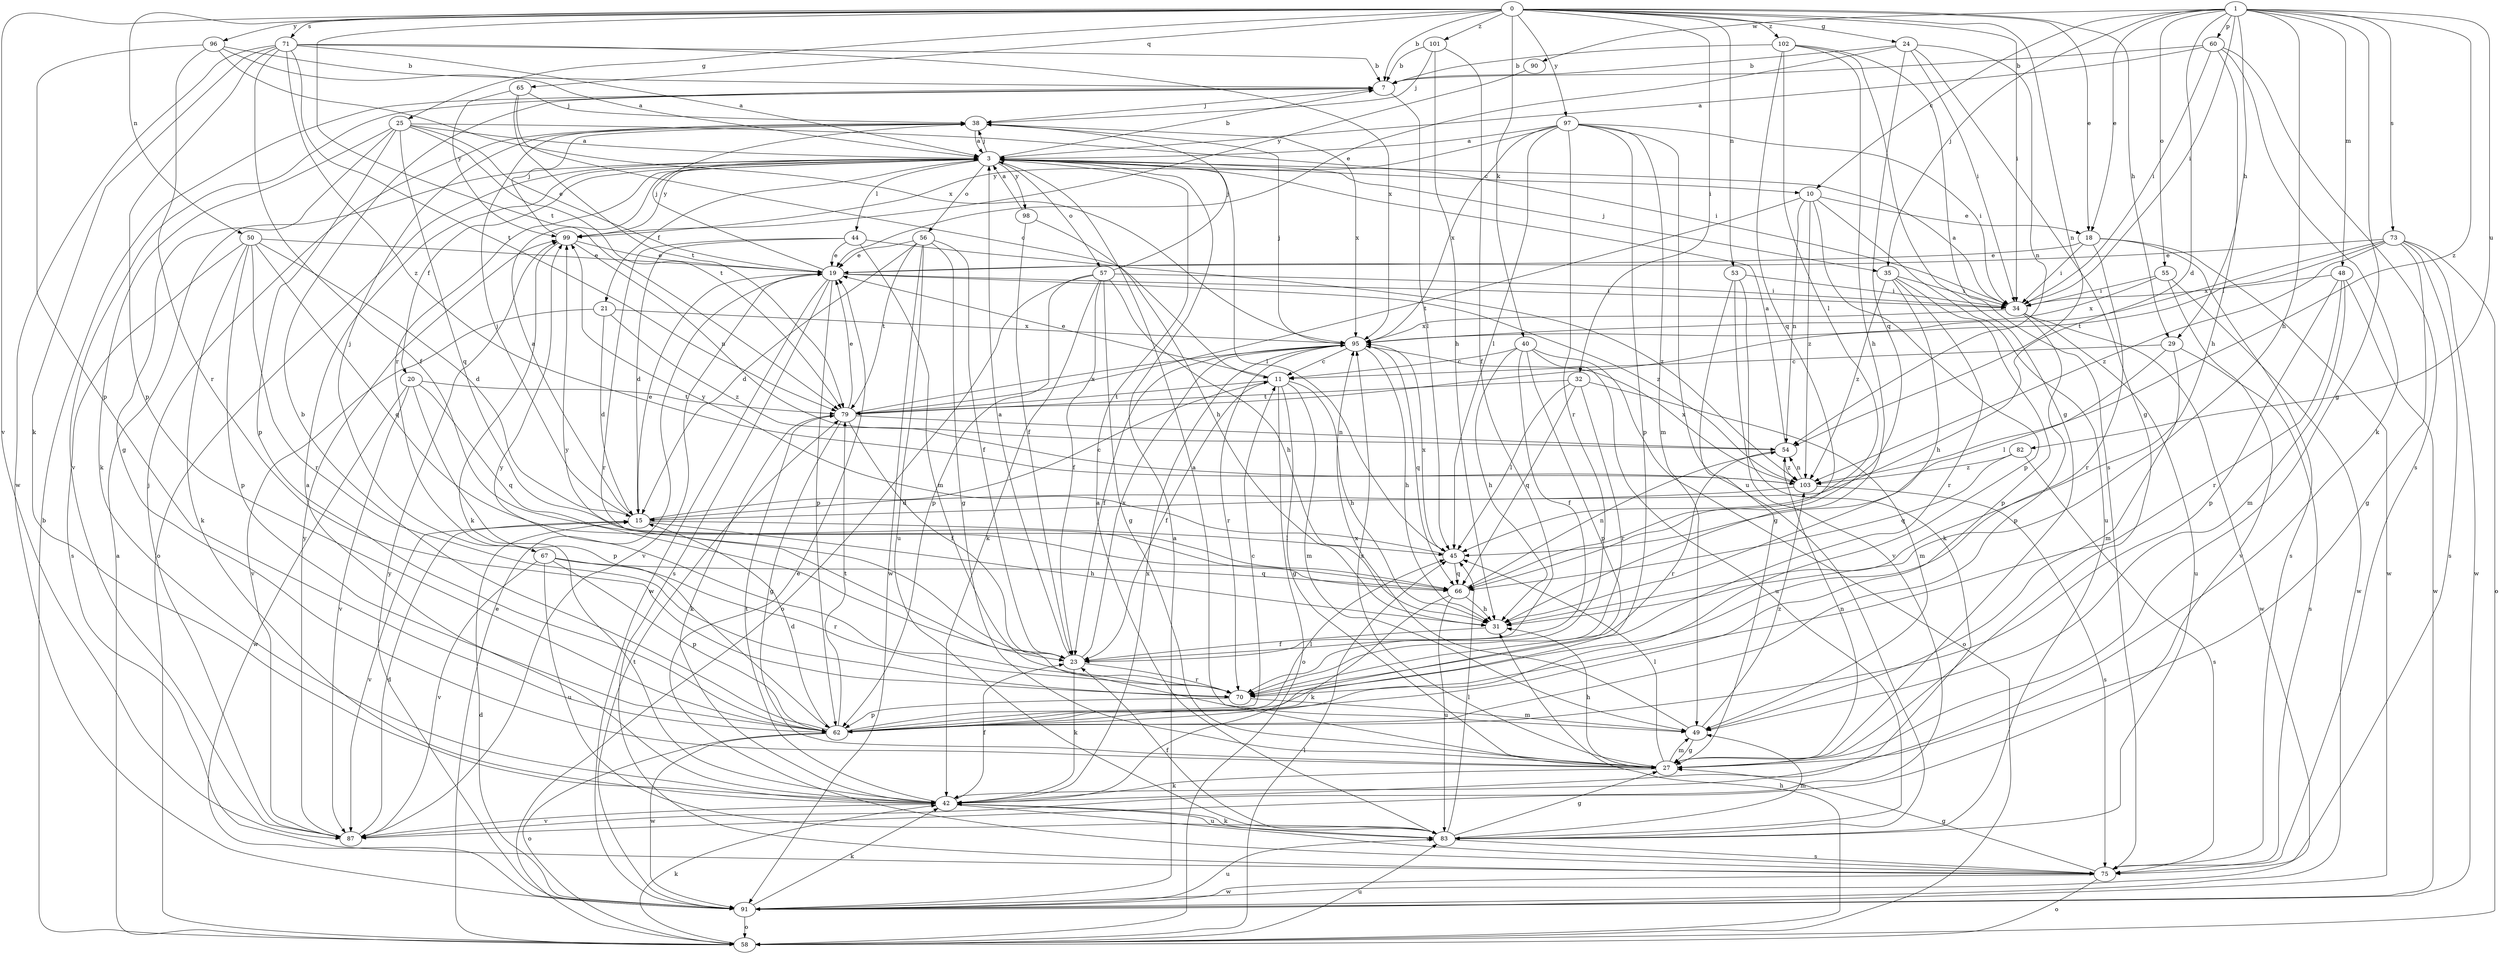 strict digraph  {
0;
1;
3;
7;
10;
11;
15;
18;
19;
20;
21;
23;
24;
25;
27;
29;
31;
32;
34;
35;
38;
40;
42;
44;
45;
48;
49;
50;
53;
54;
55;
56;
57;
58;
60;
62;
65;
66;
67;
70;
71;
73;
75;
79;
82;
83;
87;
90;
91;
95;
96;
97;
98;
99;
101;
102;
103;
0 -> 7  [label=b];
0 -> 18  [label=e];
0 -> 24  [label=g];
0 -> 25  [label=g];
0 -> 29  [label=h];
0 -> 32  [label=i];
0 -> 34  [label=i];
0 -> 40  [label=k];
0 -> 50  [label=n];
0 -> 53  [label=n];
0 -> 54  [label=n];
0 -> 65  [label=q];
0 -> 71  [label=s];
0 -> 79  [label=t];
0 -> 87  [label=v];
0 -> 96  [label=y];
0 -> 97  [label=y];
0 -> 101  [label=z];
0 -> 102  [label=z];
1 -> 10  [label=c];
1 -> 15  [label=d];
1 -> 18  [label=e];
1 -> 27  [label=g];
1 -> 29  [label=h];
1 -> 31  [label=h];
1 -> 34  [label=i];
1 -> 35  [label=j];
1 -> 48  [label=m];
1 -> 55  [label=o];
1 -> 60  [label=p];
1 -> 73  [label=s];
1 -> 82  [label=u];
1 -> 90  [label=w];
1 -> 103  [label=z];
3 -> 7  [label=b];
3 -> 10  [label=c];
3 -> 20  [label=f];
3 -> 21  [label=f];
3 -> 35  [label=j];
3 -> 38  [label=j];
3 -> 44  [label=l];
3 -> 45  [label=l];
3 -> 56  [label=o];
3 -> 57  [label=o];
3 -> 58  [label=o];
3 -> 67  [label=r];
3 -> 98  [label=y];
3 -> 99  [label=y];
7 -> 38  [label=j];
7 -> 45  [label=l];
7 -> 87  [label=v];
10 -> 18  [label=e];
10 -> 54  [label=n];
10 -> 62  [label=p];
10 -> 79  [label=t];
10 -> 83  [label=u];
10 -> 103  [label=z];
11 -> 19  [label=e];
11 -> 23  [label=f];
11 -> 27  [label=g];
11 -> 31  [label=h];
11 -> 49  [label=m];
11 -> 58  [label=o];
11 -> 79  [label=t];
15 -> 3  [label=a];
15 -> 11  [label=c];
15 -> 19  [label=e];
15 -> 31  [label=h];
15 -> 38  [label=j];
15 -> 45  [label=l];
15 -> 87  [label=v];
18 -> 19  [label=e];
18 -> 34  [label=i];
18 -> 70  [label=r];
18 -> 75  [label=s];
18 -> 91  [label=w];
19 -> 34  [label=i];
19 -> 38  [label=j];
19 -> 62  [label=p];
19 -> 75  [label=s];
19 -> 87  [label=v];
19 -> 91  [label=w];
19 -> 103  [label=z];
20 -> 62  [label=p];
20 -> 66  [label=q];
20 -> 79  [label=t];
20 -> 87  [label=v];
20 -> 91  [label=w];
21 -> 15  [label=d];
21 -> 87  [label=v];
21 -> 95  [label=x];
21 -> 103  [label=z];
23 -> 3  [label=a];
23 -> 42  [label=k];
23 -> 70  [label=r];
23 -> 95  [label=x];
23 -> 99  [label=y];
24 -> 7  [label=b];
24 -> 19  [label=e];
24 -> 27  [label=g];
24 -> 34  [label=i];
24 -> 54  [label=n];
24 -> 66  [label=q];
25 -> 3  [label=a];
25 -> 19  [label=e];
25 -> 27  [label=g];
25 -> 34  [label=i];
25 -> 42  [label=k];
25 -> 62  [label=p];
25 -> 66  [label=q];
25 -> 79  [label=t];
27 -> 3  [label=a];
27 -> 31  [label=h];
27 -> 42  [label=k];
27 -> 45  [label=l];
27 -> 49  [label=m];
27 -> 54  [label=n];
27 -> 95  [label=x];
29 -> 11  [label=c];
29 -> 45  [label=l];
29 -> 49  [label=m];
29 -> 75  [label=s];
31 -> 23  [label=f];
32 -> 45  [label=l];
32 -> 49  [label=m];
32 -> 66  [label=q];
32 -> 70  [label=r];
32 -> 79  [label=t];
34 -> 3  [label=a];
34 -> 62  [label=p];
34 -> 83  [label=u];
34 -> 91  [label=w];
34 -> 95  [label=x];
35 -> 31  [label=h];
35 -> 34  [label=i];
35 -> 62  [label=p];
35 -> 70  [label=r];
35 -> 103  [label=z];
38 -> 3  [label=a];
38 -> 95  [label=x];
40 -> 11  [label=c];
40 -> 23  [label=f];
40 -> 31  [label=h];
40 -> 58  [label=o];
40 -> 62  [label=p];
40 -> 83  [label=u];
42 -> 3  [label=a];
42 -> 23  [label=f];
42 -> 75  [label=s];
42 -> 79  [label=t];
42 -> 83  [label=u];
42 -> 87  [label=v];
42 -> 95  [label=x];
44 -> 15  [label=d];
44 -> 19  [label=e];
44 -> 49  [label=m];
44 -> 70  [label=r];
44 -> 103  [label=z];
45 -> 66  [label=q];
45 -> 95  [label=x];
45 -> 99  [label=y];
48 -> 34  [label=i];
48 -> 49  [label=m];
48 -> 62  [label=p];
48 -> 70  [label=r];
48 -> 91  [label=w];
49 -> 27  [label=g];
49 -> 95  [label=x];
49 -> 103  [label=z];
50 -> 15  [label=d];
50 -> 19  [label=e];
50 -> 42  [label=k];
50 -> 62  [label=p];
50 -> 66  [label=q];
50 -> 70  [label=r];
50 -> 75  [label=s];
53 -> 27  [label=g];
53 -> 34  [label=i];
53 -> 42  [label=k];
53 -> 87  [label=v];
54 -> 3  [label=a];
54 -> 70  [label=r];
54 -> 103  [label=z];
55 -> 34  [label=i];
55 -> 87  [label=v];
55 -> 91  [label=w];
55 -> 95  [label=x];
56 -> 15  [label=d];
56 -> 19  [label=e];
56 -> 23  [label=f];
56 -> 27  [label=g];
56 -> 79  [label=t];
56 -> 83  [label=u];
56 -> 91  [label=w];
57 -> 23  [label=f];
57 -> 27  [label=g];
57 -> 31  [label=h];
57 -> 34  [label=i];
57 -> 38  [label=j];
57 -> 42  [label=k];
57 -> 58  [label=o];
57 -> 62  [label=p];
58 -> 3  [label=a];
58 -> 7  [label=b];
58 -> 19  [label=e];
58 -> 31  [label=h];
58 -> 42  [label=k];
58 -> 45  [label=l];
58 -> 83  [label=u];
60 -> 3  [label=a];
60 -> 7  [label=b];
60 -> 31  [label=h];
60 -> 34  [label=i];
60 -> 42  [label=k];
60 -> 75  [label=s];
62 -> 7  [label=b];
62 -> 11  [label=c];
62 -> 15  [label=d];
62 -> 45  [label=l];
62 -> 58  [label=o];
62 -> 79  [label=t];
62 -> 91  [label=w];
65 -> 11  [label=c];
65 -> 38  [label=j];
65 -> 79  [label=t];
65 -> 99  [label=y];
66 -> 31  [label=h];
66 -> 42  [label=k];
66 -> 54  [label=n];
66 -> 83  [label=u];
67 -> 38  [label=j];
67 -> 62  [label=p];
67 -> 66  [label=q];
67 -> 70  [label=r];
67 -> 83  [label=u];
67 -> 87  [label=v];
70 -> 49  [label=m];
70 -> 62  [label=p];
70 -> 99  [label=y];
71 -> 3  [label=a];
71 -> 7  [label=b];
71 -> 23  [label=f];
71 -> 42  [label=k];
71 -> 62  [label=p];
71 -> 79  [label=t];
71 -> 91  [label=w];
71 -> 95  [label=x];
71 -> 103  [label=z];
73 -> 19  [label=e];
73 -> 27  [label=g];
73 -> 58  [label=o];
73 -> 75  [label=s];
73 -> 79  [label=t];
73 -> 91  [label=w];
73 -> 95  [label=x];
73 -> 103  [label=z];
75 -> 19  [label=e];
75 -> 27  [label=g];
75 -> 58  [label=o];
75 -> 91  [label=w];
79 -> 19  [label=e];
79 -> 23  [label=f];
79 -> 27  [label=g];
79 -> 42  [label=k];
79 -> 54  [label=n];
79 -> 95  [label=x];
82 -> 66  [label=q];
82 -> 75  [label=s];
82 -> 103  [label=z];
83 -> 3  [label=a];
83 -> 23  [label=f];
83 -> 27  [label=g];
83 -> 42  [label=k];
83 -> 45  [label=l];
83 -> 49  [label=m];
83 -> 75  [label=s];
87 -> 15  [label=d];
87 -> 38  [label=j];
87 -> 99  [label=y];
90 -> 99  [label=y];
91 -> 3  [label=a];
91 -> 15  [label=d];
91 -> 42  [label=k];
91 -> 58  [label=o];
91 -> 79  [label=t];
91 -> 83  [label=u];
91 -> 99  [label=y];
95 -> 11  [label=c];
95 -> 23  [label=f];
95 -> 31  [label=h];
95 -> 38  [label=j];
95 -> 66  [label=q];
95 -> 70  [label=r];
96 -> 3  [label=a];
96 -> 7  [label=b];
96 -> 62  [label=p];
96 -> 70  [label=r];
96 -> 95  [label=x];
97 -> 3  [label=a];
97 -> 34  [label=i];
97 -> 45  [label=l];
97 -> 49  [label=m];
97 -> 62  [label=p];
97 -> 70  [label=r];
97 -> 83  [label=u];
97 -> 95  [label=x];
97 -> 99  [label=y];
98 -> 3  [label=a];
98 -> 23  [label=f];
98 -> 31  [label=h];
99 -> 19  [label=e];
99 -> 38  [label=j];
99 -> 42  [label=k];
99 -> 54  [label=n];
101 -> 7  [label=b];
101 -> 23  [label=f];
101 -> 31  [label=h];
101 -> 38  [label=j];
102 -> 7  [label=b];
102 -> 27  [label=g];
102 -> 31  [label=h];
102 -> 45  [label=l];
102 -> 66  [label=q];
102 -> 75  [label=s];
103 -> 15  [label=d];
103 -> 54  [label=n];
103 -> 75  [label=s];
103 -> 95  [label=x];
}
